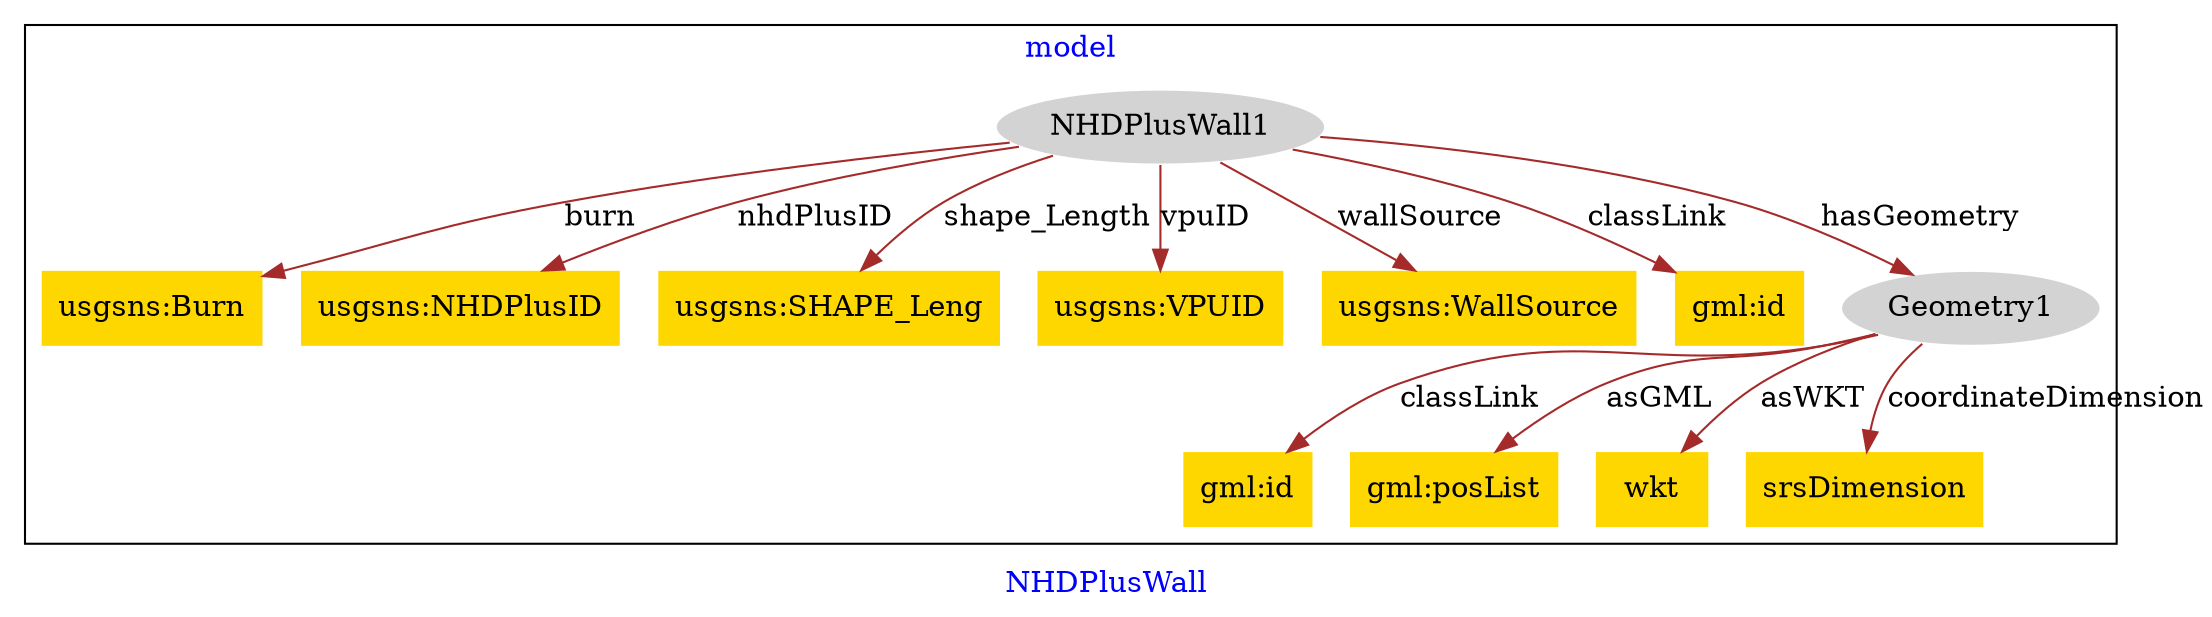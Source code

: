 digraph n0 {
fontcolor="blue"
remincross="true"
label="NHDPlusWall"
subgraph cluster {
label="model"
n2[style="filled",color="white",fillcolor="lightgray",label="NHDPlusWall1"];
n3[shape="plaintext",style="filled",fillcolor="gold",label="usgsns:Burn"];
n4[shape="plaintext",style="filled",fillcolor="gold",label="usgsns:NHDPlusID"];
n5[shape="plaintext",style="filled",fillcolor="gold",label="usgsns:SHAPE_Leng"];
n6[shape="plaintext",style="filled",fillcolor="gold",label="usgsns:VPUID"];
n7[shape="plaintext",style="filled",fillcolor="gold",label="usgsns:WallSource"];
n8[shape="plaintext",style="filled",fillcolor="gold",label="gml:id"];
n9[style="filled",color="white",fillcolor="lightgray",label="Geometry1"];
n10[shape="plaintext",style="filled",fillcolor="gold",label="gml:id"];
n11[shape="plaintext",style="filled",fillcolor="gold",label="gml:posList"];
n12[shape="plaintext",style="filled",fillcolor="gold",label="wkt"];
n13[shape="plaintext",style="filled",fillcolor="gold",label="srsDimension"];
}
n2 -> n3[color="brown",fontcolor="black",label="burn"]
n2 -> n4[color="brown",fontcolor="black",label="nhdPlusID"]
n2 -> n5[color="brown",fontcolor="black",label="shape_Length"]
n2 -> n6[color="brown",fontcolor="black",label="vpuID"]
n2 -> n7[color="brown",fontcolor="black",label="wallSource"]
n2 -> n8[color="brown",fontcolor="black",label="classLink"]
n2 -> n9[color="brown",fontcolor="black",label="hasGeometry"]
n9 -> n10[color="brown",fontcolor="black",label="classLink"]
n9 -> n11[color="brown",fontcolor="black",label="asGML"]
n9 -> n12[color="brown",fontcolor="black",label="asWKT"]
n9 -> n13[color="brown",fontcolor="black",label="coordinateDimension"]
}
